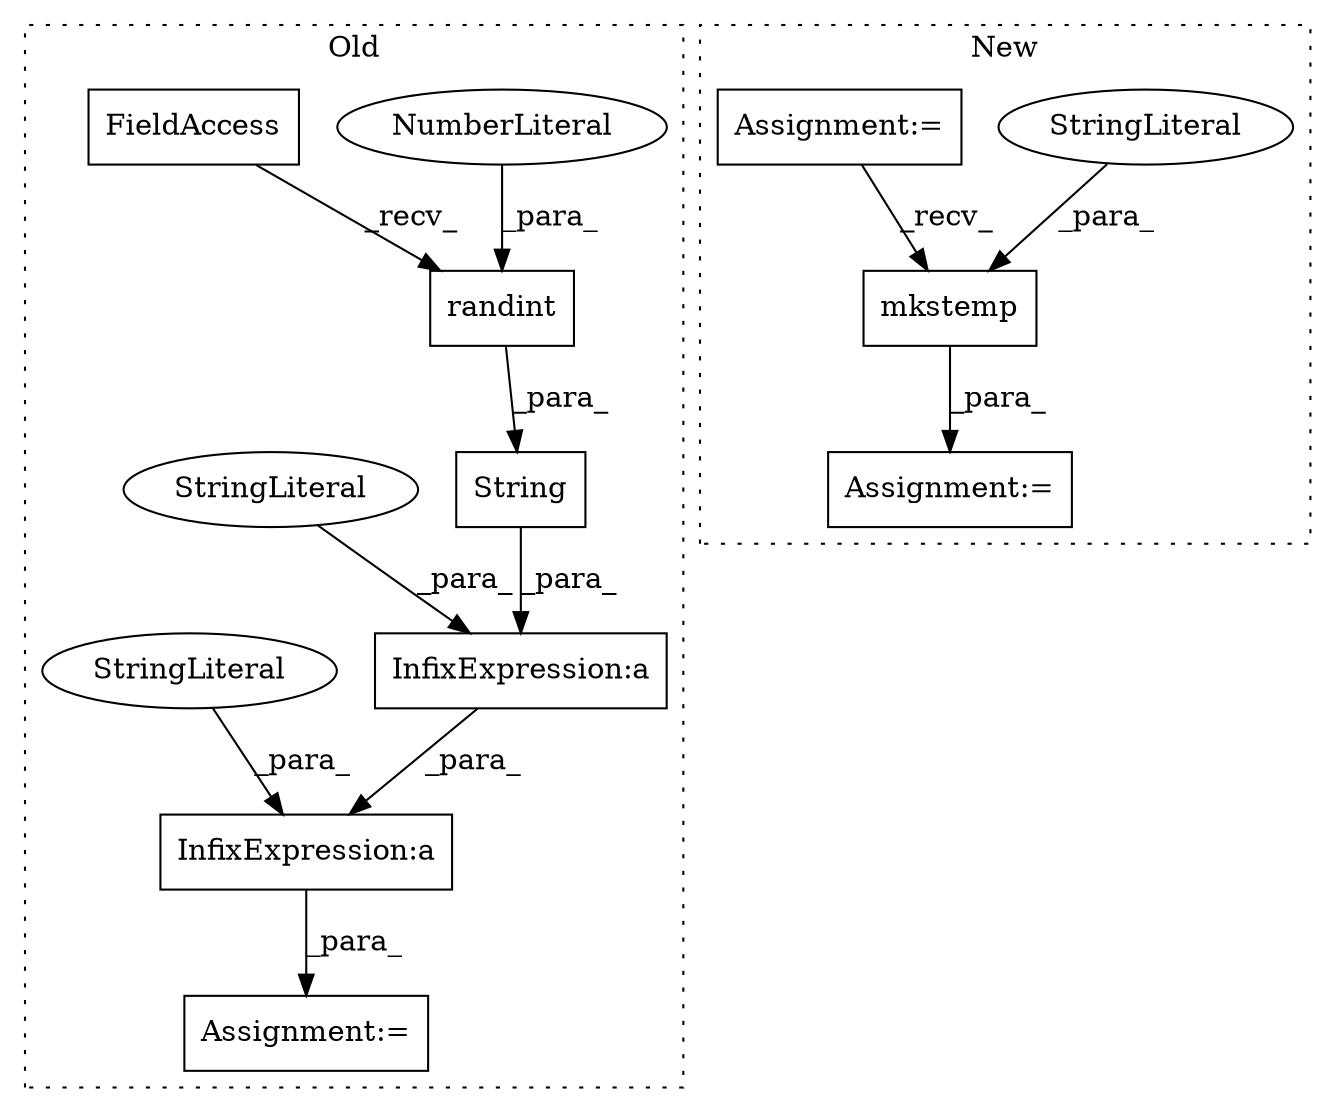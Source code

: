 digraph G {
subgraph cluster0 {
1 [label="String" a="32" s="1169,1203" l="7,1" shape="box"];
3 [label="InfixExpression:a" a="27" s="1166" l="3" shape="box"];
4 [label="InfixExpression:a" a="27" s="1205" l="3" shape="box"];
5 [label="randint" a="32" s="1189,1202" l="8,1" shape="box"];
6 [label="NumberLiteral" a="34" s="1197" l="5" shape="ellipse"];
7 [label="FieldAccess" a="22" s="1176" l="12" shape="box"];
8 [label="StringLiteral" a="45" s="1160" l="6" shape="ellipse"];
9 [label="StringLiteral" a="45" s="1208" l="5" shape="ellipse"];
13 [label="Assignment:=" a="7" s="1157" l="1" shape="box"];
label = "Old";
style="dotted";
}
subgraph cluster1 {
2 [label="mkstemp" a="32" s="1233,1246" l="8,1" shape="box"];
10 [label="StringLiteral" a="45" s="1241" l="5" shape="ellipse"];
11 [label="Assignment:=" a="7" s="595" l="8" shape="box"];
12 [label="Assignment:=" a="7" s="1222" l="2" shape="box"];
label = "New";
style="dotted";
}
1 -> 3 [label="_para_"];
2 -> 12 [label="_para_"];
3 -> 4 [label="_para_"];
4 -> 13 [label="_para_"];
5 -> 1 [label="_para_"];
6 -> 5 [label="_para_"];
7 -> 5 [label="_recv_"];
8 -> 3 [label="_para_"];
9 -> 4 [label="_para_"];
10 -> 2 [label="_para_"];
11 -> 2 [label="_recv_"];
}